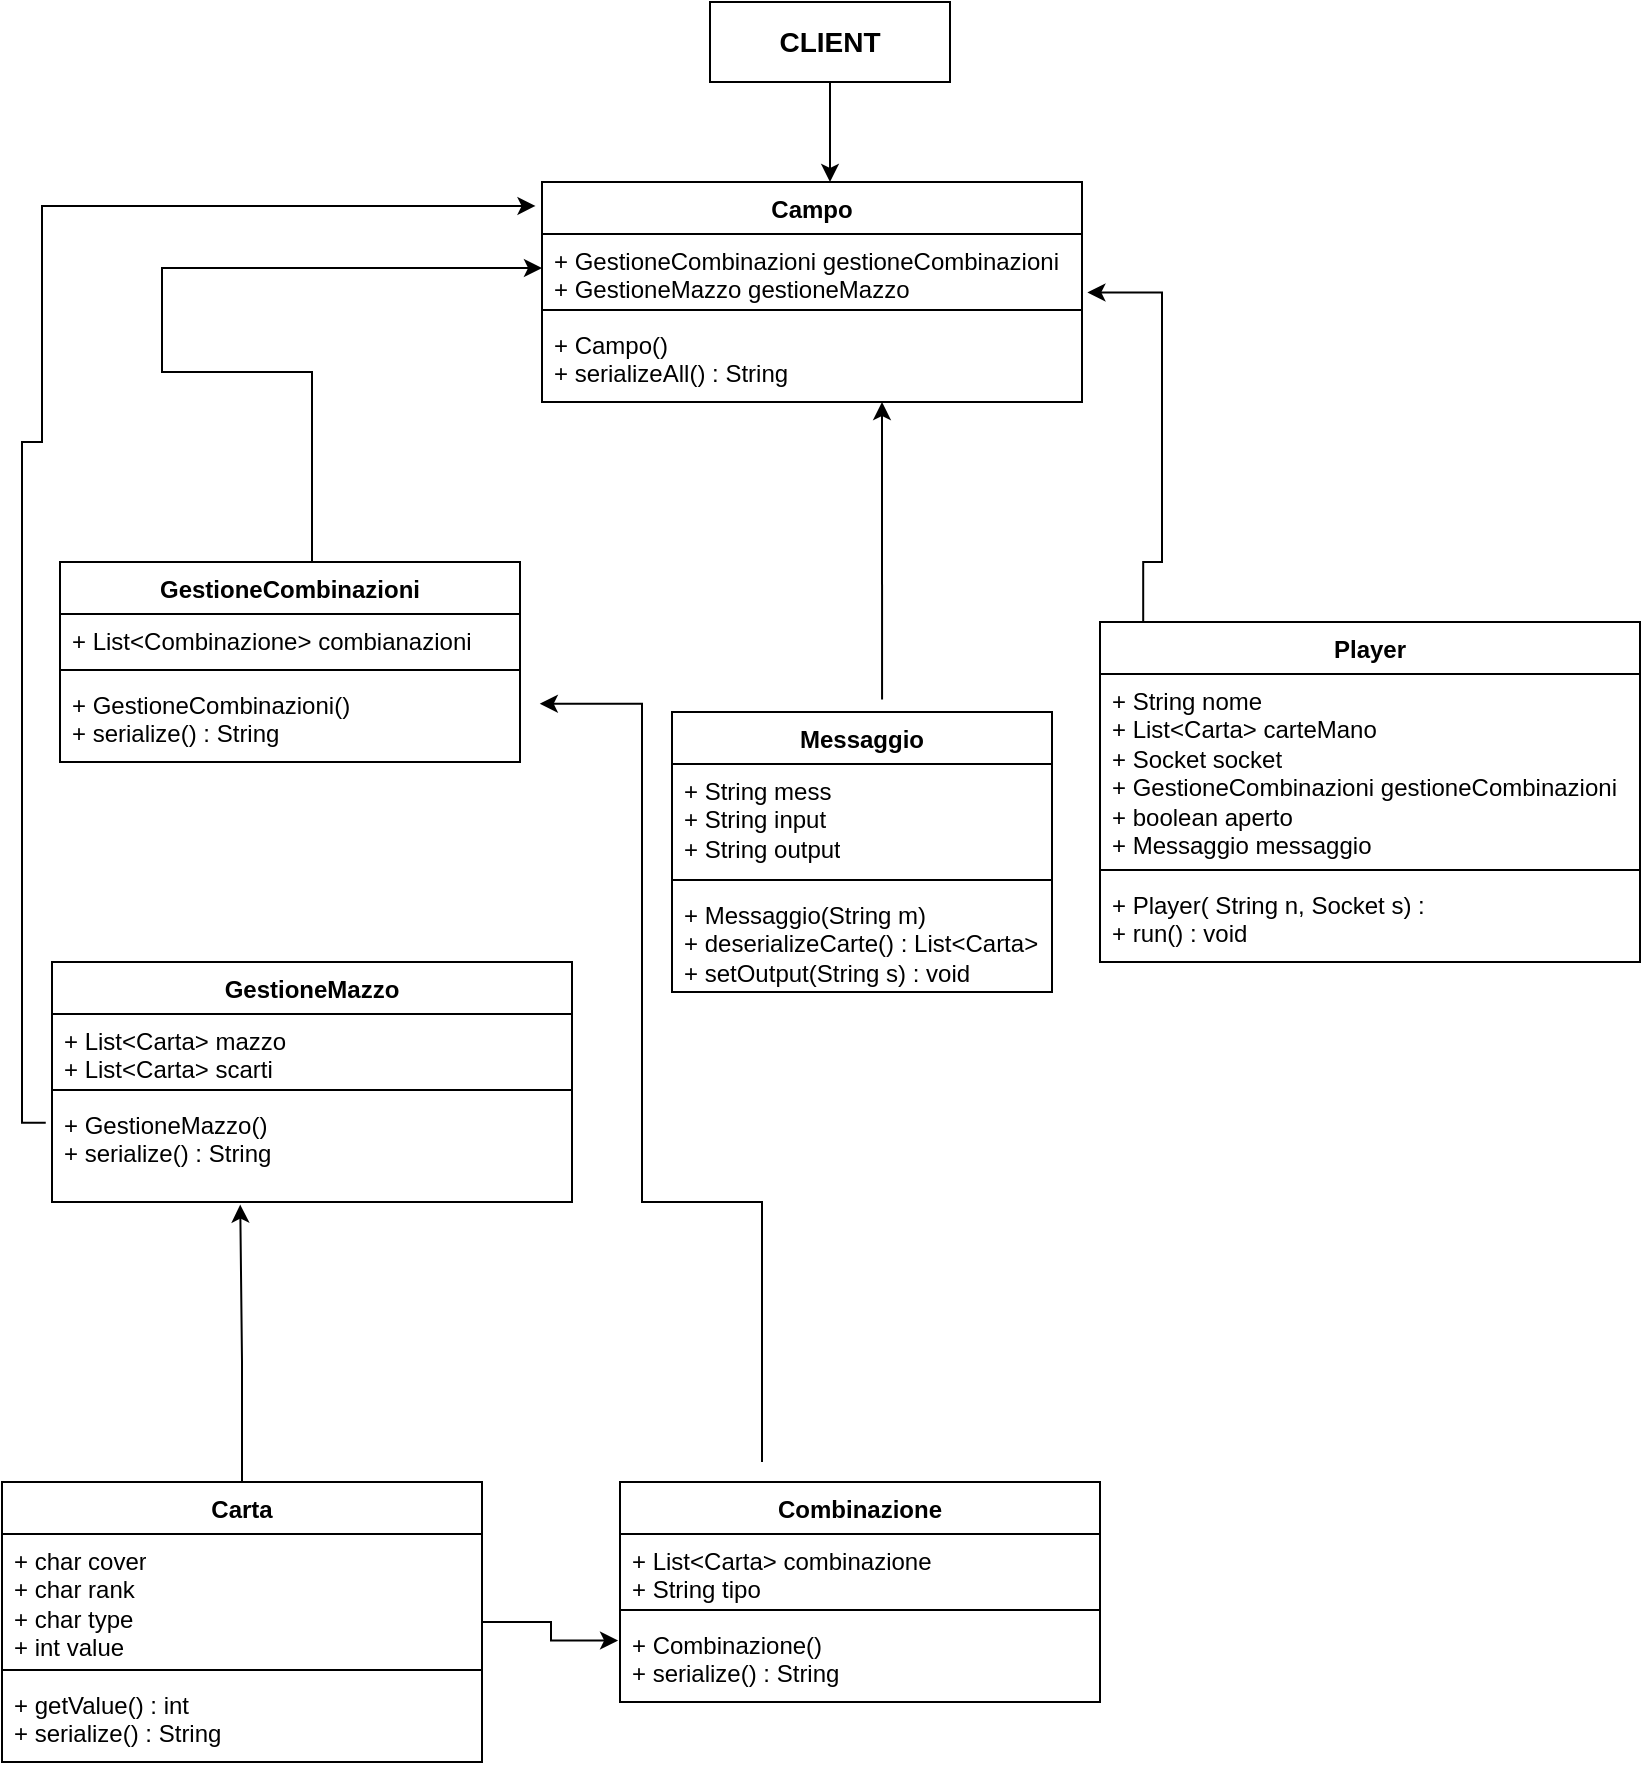 <mxfile version="22.1.5" type="google">
  <diagram name="Pagina-1" id="pxb7ANm6ygupYnZGLutj">
    <mxGraphModel grid="1" page="1" gridSize="10" guides="1" tooltips="1" connect="1" arrows="1" fold="1" pageScale="1" pageWidth="827" pageHeight="1169" math="0" shadow="0">
      <root>
        <mxCell id="0" />
        <mxCell id="1" parent="0" />
        <mxCell id="6mUf5A8QIQVe2mzWLauJ-1" value="&lt;font style=&quot;font-size: 14px;&quot;&gt;&lt;b&gt;CLIENT&lt;/b&gt;&lt;/font&gt;" style="rounded=0;whiteSpace=wrap;html=1;" vertex="1" parent="1">
          <mxGeometry x="354" y="40" width="120" height="40" as="geometry" />
        </mxCell>
        <mxCell id="6mUf5A8QIQVe2mzWLauJ-6" value="" style="edgeStyle=orthogonalEdgeStyle;rounded=0;orthogonalLoop=1;jettySize=auto;html=1;entryX=1.01;entryY=0.859;entryDx=0;entryDy=0;entryPerimeter=0;exitX=0.08;exitY=0.002;exitDx=0;exitDy=0;exitPerimeter=0;" edge="1" parent="1" source="6mUf5A8QIQVe2mzWLauJ-7" target="6mUf5A8QIQVe2mzWLauJ-22">
          <mxGeometry relative="1" as="geometry">
            <Array as="points">
              <mxPoint x="571" y="320" />
              <mxPoint x="580" y="320" />
              <mxPoint x="580" y="185" />
            </Array>
            <mxPoint x="531.72" y="313.224" as="targetPoint" />
          </mxGeometry>
        </mxCell>
        <mxCell id="6mUf5A8QIQVe2mzWLauJ-7" value="Player&lt;br&gt;" style="swimlane;fontStyle=1;align=center;verticalAlign=top;childLayout=stackLayout;horizontal=1;startSize=26;horizontalStack=0;resizeParent=1;resizeParentMax=0;resizeLast=0;collapsible=1;marginBottom=0;whiteSpace=wrap;html=1;" vertex="1" parent="1">
          <mxGeometry x="549" y="350" width="270" height="170" as="geometry" />
        </mxCell>
        <mxCell id="6mUf5A8QIQVe2mzWLauJ-8" value="+ String nome&lt;br&gt;+ List&amp;lt;Carta&amp;gt; carteMano&lt;br&gt;+ Socket socket&lt;br&gt;+ GestioneCombinazioni gestioneCombinazioni&lt;br&gt;+ boolean aperto&lt;br&gt;+ Messaggio messaggio" style="text;strokeColor=none;fillColor=none;align=left;verticalAlign=top;spacingLeft=4;spacingRight=4;overflow=hidden;rotatable=0;points=[[0,0.5],[1,0.5]];portConstraint=eastwest;whiteSpace=wrap;html=1;" vertex="1" parent="6mUf5A8QIQVe2mzWLauJ-7">
          <mxGeometry y="26" width="270" height="94" as="geometry" />
        </mxCell>
        <mxCell id="6mUf5A8QIQVe2mzWLauJ-9" value="" style="line;strokeWidth=1;fillColor=none;align=left;verticalAlign=middle;spacingTop=-1;spacingLeft=3;spacingRight=3;rotatable=0;labelPosition=right;points=[];portConstraint=eastwest;strokeColor=inherit;" vertex="1" parent="6mUf5A8QIQVe2mzWLauJ-7">
          <mxGeometry y="120" width="270" height="8" as="geometry" />
        </mxCell>
        <mxCell id="6mUf5A8QIQVe2mzWLauJ-10" value="+ Player( String n, Socket s) :&amp;nbsp;&lt;br&gt;+ run() : void" style="text;strokeColor=none;fillColor=none;align=left;verticalAlign=top;spacingLeft=4;spacingRight=4;overflow=hidden;rotatable=0;points=[[0,0.5],[1,0.5]];portConstraint=eastwest;whiteSpace=wrap;html=1;" vertex="1" parent="6mUf5A8QIQVe2mzWLauJ-7">
          <mxGeometry y="128" width="270" height="42" as="geometry" />
        </mxCell>
        <mxCell id="6mUf5A8QIQVe2mzWLauJ-11" value="Messaggio" style="swimlane;fontStyle=1;align=center;verticalAlign=top;childLayout=stackLayout;horizontal=1;startSize=26;horizontalStack=0;resizeParent=1;resizeParentMax=0;resizeLast=0;collapsible=1;marginBottom=0;whiteSpace=wrap;html=1;" vertex="1" parent="1">
          <mxGeometry x="335" y="395" width="190" height="140" as="geometry" />
        </mxCell>
        <mxCell id="6mUf5A8QIQVe2mzWLauJ-12" value="+ String mess&lt;br&gt;+ String input&lt;br&gt;+ String output" style="text;strokeColor=none;fillColor=none;align=left;verticalAlign=top;spacingLeft=4;spacingRight=4;overflow=hidden;rotatable=0;points=[[0,0.5],[1,0.5]];portConstraint=eastwest;whiteSpace=wrap;html=1;" vertex="1" parent="6mUf5A8QIQVe2mzWLauJ-11">
          <mxGeometry y="26" width="190" height="54" as="geometry" />
        </mxCell>
        <mxCell id="6mUf5A8QIQVe2mzWLauJ-13" value="" style="line;strokeWidth=1;fillColor=none;align=left;verticalAlign=middle;spacingTop=-1;spacingLeft=3;spacingRight=3;rotatable=0;labelPosition=right;points=[];portConstraint=eastwest;strokeColor=inherit;" vertex="1" parent="6mUf5A8QIQVe2mzWLauJ-11">
          <mxGeometry y="80" width="190" height="8" as="geometry" />
        </mxCell>
        <mxCell id="6mUf5A8QIQVe2mzWLauJ-14" value="+ Messaggio(String m)&lt;br&gt;+ deserializeCarte() : List&amp;lt;Carta&amp;gt;&lt;br&gt;+ setOutput(String s) : void" style="text;strokeColor=none;fillColor=none;align=left;verticalAlign=top;spacingLeft=4;spacingRight=4;overflow=hidden;rotatable=0;points=[[0,0.5],[1,0.5]];portConstraint=eastwest;whiteSpace=wrap;html=1;" vertex="1" parent="6mUf5A8QIQVe2mzWLauJ-11">
          <mxGeometry y="88" width="190" height="52" as="geometry" />
        </mxCell>
        <mxCell id="6mUf5A8QIQVe2mzWLauJ-19" value="" style="endArrow=classic;html=1;rounded=0;exitX=0.5;exitY=1;exitDx=0;exitDy=0;entryX=0.5;entryY=0;entryDx=0;entryDy=0;" edge="1" parent="1" source="6mUf5A8QIQVe2mzWLauJ-1">
          <mxGeometry width="50" height="50" relative="1" as="geometry">
            <mxPoint x="390" y="280" as="sourcePoint" />
            <mxPoint x="414" y="130" as="targetPoint" />
          </mxGeometry>
        </mxCell>
        <mxCell id="6mUf5A8QIQVe2mzWLauJ-21" value="Campo" style="swimlane;fontStyle=1;align=center;verticalAlign=top;childLayout=stackLayout;horizontal=1;startSize=26;horizontalStack=0;resizeParent=1;resizeParentMax=0;resizeLast=0;collapsible=1;marginBottom=0;whiteSpace=wrap;html=1;" vertex="1" parent="1">
          <mxGeometry x="270" y="130" width="270" height="110" as="geometry" />
        </mxCell>
        <mxCell id="6mUf5A8QIQVe2mzWLauJ-22" value="+ GestioneCombinazioni gestioneCombinazioni&lt;br&gt;+ GestioneMazzo gestioneMazzo" style="text;strokeColor=none;fillColor=none;align=left;verticalAlign=top;spacingLeft=4;spacingRight=4;overflow=hidden;rotatable=0;points=[[0,0.5],[1,0.5]];portConstraint=eastwest;whiteSpace=wrap;html=1;" vertex="1" parent="6mUf5A8QIQVe2mzWLauJ-21">
          <mxGeometry y="26" width="270" height="34" as="geometry" />
        </mxCell>
        <mxCell id="6mUf5A8QIQVe2mzWLauJ-23" value="" style="line;strokeWidth=1;fillColor=none;align=left;verticalAlign=middle;spacingTop=-1;spacingLeft=3;spacingRight=3;rotatable=0;labelPosition=right;points=[];portConstraint=eastwest;strokeColor=inherit;" vertex="1" parent="6mUf5A8QIQVe2mzWLauJ-21">
          <mxGeometry y="60" width="270" height="8" as="geometry" />
        </mxCell>
        <mxCell id="6mUf5A8QIQVe2mzWLauJ-24" value="+ Campo()&lt;br&gt;+ serializeAll() : String" style="text;strokeColor=none;fillColor=none;align=left;verticalAlign=top;spacingLeft=4;spacingRight=4;overflow=hidden;rotatable=0;points=[[0,0.5],[1,0.5]];portConstraint=eastwest;whiteSpace=wrap;html=1;" vertex="1" parent="6mUf5A8QIQVe2mzWLauJ-21">
          <mxGeometry y="68" width="270" height="42" as="geometry" />
        </mxCell>
        <mxCell id="6mUf5A8QIQVe2mzWLauJ-31" value="" style="edgeStyle=orthogonalEdgeStyle;rounded=0;orthogonalLoop=1;jettySize=auto;html=1;entryX=0;entryY=0.5;entryDx=0;entryDy=0;" edge="1" parent="1" source="6mUf5A8QIQVe2mzWLauJ-32" target="6mUf5A8QIQVe2mzWLauJ-22">
          <mxGeometry relative="1" as="geometry">
            <Array as="points">
              <mxPoint x="155" y="225" />
              <mxPoint x="80" y="225" />
              <mxPoint x="80" y="173" />
            </Array>
            <mxPoint x="80" y="250" as="targetPoint" />
          </mxGeometry>
        </mxCell>
        <mxCell id="6mUf5A8QIQVe2mzWLauJ-32" value="GestioneCombinazioni" style="swimlane;fontStyle=1;align=center;verticalAlign=top;childLayout=stackLayout;horizontal=1;startSize=26;horizontalStack=0;resizeParent=1;resizeParentMax=0;resizeLast=0;collapsible=1;marginBottom=0;whiteSpace=wrap;html=1;" vertex="1" parent="1">
          <mxGeometry x="29" y="320" width="230" height="100" as="geometry" />
        </mxCell>
        <mxCell id="6mUf5A8QIQVe2mzWLauJ-33" value="+ List&amp;lt;Combinazione&amp;gt; combianazioni" style="text;strokeColor=none;fillColor=none;align=left;verticalAlign=top;spacingLeft=4;spacingRight=4;overflow=hidden;rotatable=0;points=[[0,0.5],[1,0.5]];portConstraint=eastwest;whiteSpace=wrap;html=1;" vertex="1" parent="6mUf5A8QIQVe2mzWLauJ-32">
          <mxGeometry y="26" width="230" height="24" as="geometry" />
        </mxCell>
        <mxCell id="6mUf5A8QIQVe2mzWLauJ-34" value="" style="line;strokeWidth=1;fillColor=none;align=left;verticalAlign=middle;spacingTop=-1;spacingLeft=3;spacingRight=3;rotatable=0;labelPosition=right;points=[];portConstraint=eastwest;strokeColor=inherit;" vertex="1" parent="6mUf5A8QIQVe2mzWLauJ-32">
          <mxGeometry y="50" width="230" height="8" as="geometry" />
        </mxCell>
        <mxCell id="6mUf5A8QIQVe2mzWLauJ-35" value="+ GestioneCombinazioni()&lt;br&gt;+ serialize() : String&amp;nbsp;" style="text;strokeColor=none;fillColor=none;align=left;verticalAlign=top;spacingLeft=4;spacingRight=4;overflow=hidden;rotatable=0;points=[[0,0.5],[1,0.5]];portConstraint=eastwest;whiteSpace=wrap;html=1;" vertex="1" parent="6mUf5A8QIQVe2mzWLauJ-32">
          <mxGeometry y="58" width="230" height="42" as="geometry" />
        </mxCell>
        <mxCell id="6mUf5A8QIQVe2mzWLauJ-36" value="GestioneMazzo" style="swimlane;fontStyle=1;align=center;verticalAlign=top;childLayout=stackLayout;horizontal=1;startSize=26;horizontalStack=0;resizeParent=1;resizeParentMax=0;resizeLast=0;collapsible=1;marginBottom=0;whiteSpace=wrap;html=1;" vertex="1" parent="1">
          <mxGeometry x="25" y="520" width="260" height="120" as="geometry" />
        </mxCell>
        <mxCell id="6mUf5A8QIQVe2mzWLauJ-37" value="+ List&amp;lt;Carta&amp;gt; mazzo&lt;br&gt;+ List&amp;lt;Carta&amp;gt; scarti" style="text;strokeColor=none;fillColor=none;align=left;verticalAlign=top;spacingLeft=4;spacingRight=4;overflow=hidden;rotatable=0;points=[[0,0.5],[1,0.5]];portConstraint=eastwest;whiteSpace=wrap;html=1;" vertex="1" parent="6mUf5A8QIQVe2mzWLauJ-36">
          <mxGeometry y="26" width="260" height="34" as="geometry" />
        </mxCell>
        <mxCell id="6mUf5A8QIQVe2mzWLauJ-38" value="" style="line;strokeWidth=1;fillColor=none;align=left;verticalAlign=middle;spacingTop=-1;spacingLeft=3;spacingRight=3;rotatable=0;labelPosition=right;points=[];portConstraint=eastwest;strokeColor=inherit;" vertex="1" parent="6mUf5A8QIQVe2mzWLauJ-36">
          <mxGeometry y="60" width="260" height="8" as="geometry" />
        </mxCell>
        <mxCell id="6mUf5A8QIQVe2mzWLauJ-39" value="+ GestioneMazzo()&lt;br&gt;+ serialize() : String&amp;nbsp;" style="text;strokeColor=none;fillColor=none;align=left;verticalAlign=top;spacingLeft=4;spacingRight=4;overflow=hidden;rotatable=0;points=[[0,0.5],[1,0.5]];portConstraint=eastwest;whiteSpace=wrap;html=1;" vertex="1" parent="6mUf5A8QIQVe2mzWLauJ-36">
          <mxGeometry y="68" width="260" height="52" as="geometry" />
        </mxCell>
        <mxCell id="6mUf5A8QIQVe2mzWLauJ-40" value="" style="edgeStyle=orthogonalEdgeStyle;rounded=0;orthogonalLoop=1;jettySize=auto;html=1;entryX=-0.004;entryY=0.268;entryDx=0;entryDy=0;entryPerimeter=0;" edge="1" parent="1" source="6mUf5A8QIQVe2mzWLauJ-42" target="6mUf5A8QIQVe2mzWLauJ-50">
          <mxGeometry relative="1" as="geometry" />
        </mxCell>
        <mxCell id="6mUf5A8QIQVe2mzWLauJ-41" value="" style="edgeStyle=orthogonalEdgeStyle;rounded=0;orthogonalLoop=1;jettySize=auto;html=1;entryX=0.362;entryY=1.025;entryDx=0;entryDy=0;entryPerimeter=0;" edge="1" parent="1" source="6mUf5A8QIQVe2mzWLauJ-42" target="6mUf5A8QIQVe2mzWLauJ-39">
          <mxGeometry relative="1" as="geometry">
            <Array as="points">
              <mxPoint x="120" y="720" />
              <mxPoint x="120" y="720" />
            </Array>
          </mxGeometry>
        </mxCell>
        <mxCell id="6mUf5A8QIQVe2mzWLauJ-42" value="Carta" style="swimlane;fontStyle=1;align=center;verticalAlign=top;childLayout=stackLayout;horizontal=1;startSize=26;horizontalStack=0;resizeParent=1;resizeParentMax=0;resizeLast=0;collapsible=1;marginBottom=0;whiteSpace=wrap;html=1;" vertex="1" parent="1">
          <mxGeometry y="780" width="240" height="140" as="geometry" />
        </mxCell>
        <mxCell id="6mUf5A8QIQVe2mzWLauJ-43" value="+ char cover&lt;br&gt;+ char rank&lt;br&gt;+ char type&lt;br&gt;+ int value" style="text;strokeColor=none;fillColor=none;align=left;verticalAlign=top;spacingLeft=4;spacingRight=4;overflow=hidden;rotatable=0;points=[[0,0.5],[1,0.5]];portConstraint=eastwest;whiteSpace=wrap;html=1;" vertex="1" parent="6mUf5A8QIQVe2mzWLauJ-42">
          <mxGeometry y="26" width="240" height="64" as="geometry" />
        </mxCell>
        <mxCell id="6mUf5A8QIQVe2mzWLauJ-44" value="" style="line;strokeWidth=1;fillColor=none;align=left;verticalAlign=middle;spacingTop=-1;spacingLeft=3;spacingRight=3;rotatable=0;labelPosition=right;points=[];portConstraint=eastwest;strokeColor=inherit;" vertex="1" parent="6mUf5A8QIQVe2mzWLauJ-42">
          <mxGeometry y="90" width="240" height="8" as="geometry" />
        </mxCell>
        <mxCell id="6mUf5A8QIQVe2mzWLauJ-45" value="+ getValue() : int&lt;br&gt;+ serialize() : String&amp;nbsp;" style="text;strokeColor=none;fillColor=none;align=left;verticalAlign=top;spacingLeft=4;spacingRight=4;overflow=hidden;rotatable=0;points=[[0,0.5],[1,0.5]];portConstraint=eastwest;whiteSpace=wrap;html=1;" vertex="1" parent="6mUf5A8QIQVe2mzWLauJ-42">
          <mxGeometry y="98" width="240" height="42" as="geometry" />
        </mxCell>
        <mxCell id="6mUf5A8QIQVe2mzWLauJ-46" value="" style="edgeStyle=orthogonalEdgeStyle;rounded=0;orthogonalLoop=1;jettySize=auto;html=1;entryX=1.043;entryY=0.306;entryDx=0;entryDy=0;entryPerimeter=0;" edge="1" parent="1" target="6mUf5A8QIQVe2mzWLauJ-35">
          <mxGeometry relative="1" as="geometry">
            <Array as="points">
              <mxPoint x="380" y="640" />
              <mxPoint x="320" y="640" />
              <mxPoint x="320" y="391" />
            </Array>
            <mxPoint x="380" y="770" as="sourcePoint" />
          </mxGeometry>
        </mxCell>
        <mxCell id="6mUf5A8QIQVe2mzWLauJ-47" value="Combinazione" style="swimlane;fontStyle=1;align=center;verticalAlign=top;childLayout=stackLayout;horizontal=1;startSize=26;horizontalStack=0;resizeParent=1;resizeParentMax=0;resizeLast=0;collapsible=1;marginBottom=0;whiteSpace=wrap;html=1;" vertex="1" parent="1">
          <mxGeometry x="309" y="780" width="240" height="110" as="geometry" />
        </mxCell>
        <mxCell id="6mUf5A8QIQVe2mzWLauJ-48" value="+ List&amp;lt;Carta&amp;gt; combinazione&lt;br&gt;+ String tipo" style="text;strokeColor=none;fillColor=none;align=left;verticalAlign=top;spacingLeft=4;spacingRight=4;overflow=hidden;rotatable=0;points=[[0,0.5],[1,0.5]];portConstraint=eastwest;whiteSpace=wrap;html=1;" vertex="1" parent="6mUf5A8QIQVe2mzWLauJ-47">
          <mxGeometry y="26" width="240" height="34" as="geometry" />
        </mxCell>
        <mxCell id="6mUf5A8QIQVe2mzWLauJ-49" value="" style="line;strokeWidth=1;fillColor=none;align=left;verticalAlign=middle;spacingTop=-1;spacingLeft=3;spacingRight=3;rotatable=0;labelPosition=right;points=[];portConstraint=eastwest;strokeColor=inherit;" vertex="1" parent="6mUf5A8QIQVe2mzWLauJ-47">
          <mxGeometry y="60" width="240" height="8" as="geometry" />
        </mxCell>
        <mxCell id="6mUf5A8QIQVe2mzWLauJ-50" value="+ Combinazione()&lt;br&gt;+ serialize() : String&amp;nbsp;" style="text;strokeColor=none;fillColor=none;align=left;verticalAlign=top;spacingLeft=4;spacingRight=4;overflow=hidden;rotatable=0;points=[[0,0.5],[1,0.5]];portConstraint=eastwest;whiteSpace=wrap;html=1;" vertex="1" parent="6mUf5A8QIQVe2mzWLauJ-47">
          <mxGeometry y="68" width="240" height="42" as="geometry" />
        </mxCell>
        <mxCell id="6mUf5A8QIQVe2mzWLauJ-51" value="" style="edgeStyle=orthogonalEdgeStyle;rounded=0;orthogonalLoop=1;jettySize=auto;html=1;exitX=-0.012;exitY=0.239;exitDx=0;exitDy=0;exitPerimeter=0;entryX=-0.012;entryY=0.109;entryDx=0;entryDy=0;entryPerimeter=0;" edge="1" parent="1" source="6mUf5A8QIQVe2mzWLauJ-39" target="6mUf5A8QIQVe2mzWLauJ-21">
          <mxGeometry relative="1" as="geometry">
            <mxPoint x="91" y="497" as="sourcePoint" />
            <mxPoint x="320" y="290" as="targetPoint" />
            <Array as="points">
              <mxPoint x="10" y="600" />
              <mxPoint x="10" y="260" />
              <mxPoint x="20" y="260" />
              <mxPoint x="20" y="142" />
            </Array>
          </mxGeometry>
        </mxCell>
        <mxCell id="6mUf5A8QIQVe2mzWLauJ-52" value="" style="endArrow=classic;html=1;rounded=0;exitX=0.424;exitY=-0.019;exitDx=0;exitDy=0;exitPerimeter=0;entryX=0.539;entryY=1.086;entryDx=0;entryDy=0;entryPerimeter=0;" edge="1" parent="1">
          <mxGeometry width="50" height="50" relative="1" as="geometry">
            <mxPoint x="440.03" y="388.73" as="sourcePoint" />
            <mxPoint x="440" y="240.002" as="targetPoint" />
          </mxGeometry>
        </mxCell>
      </root>
    </mxGraphModel>
  </diagram>
</mxfile>
